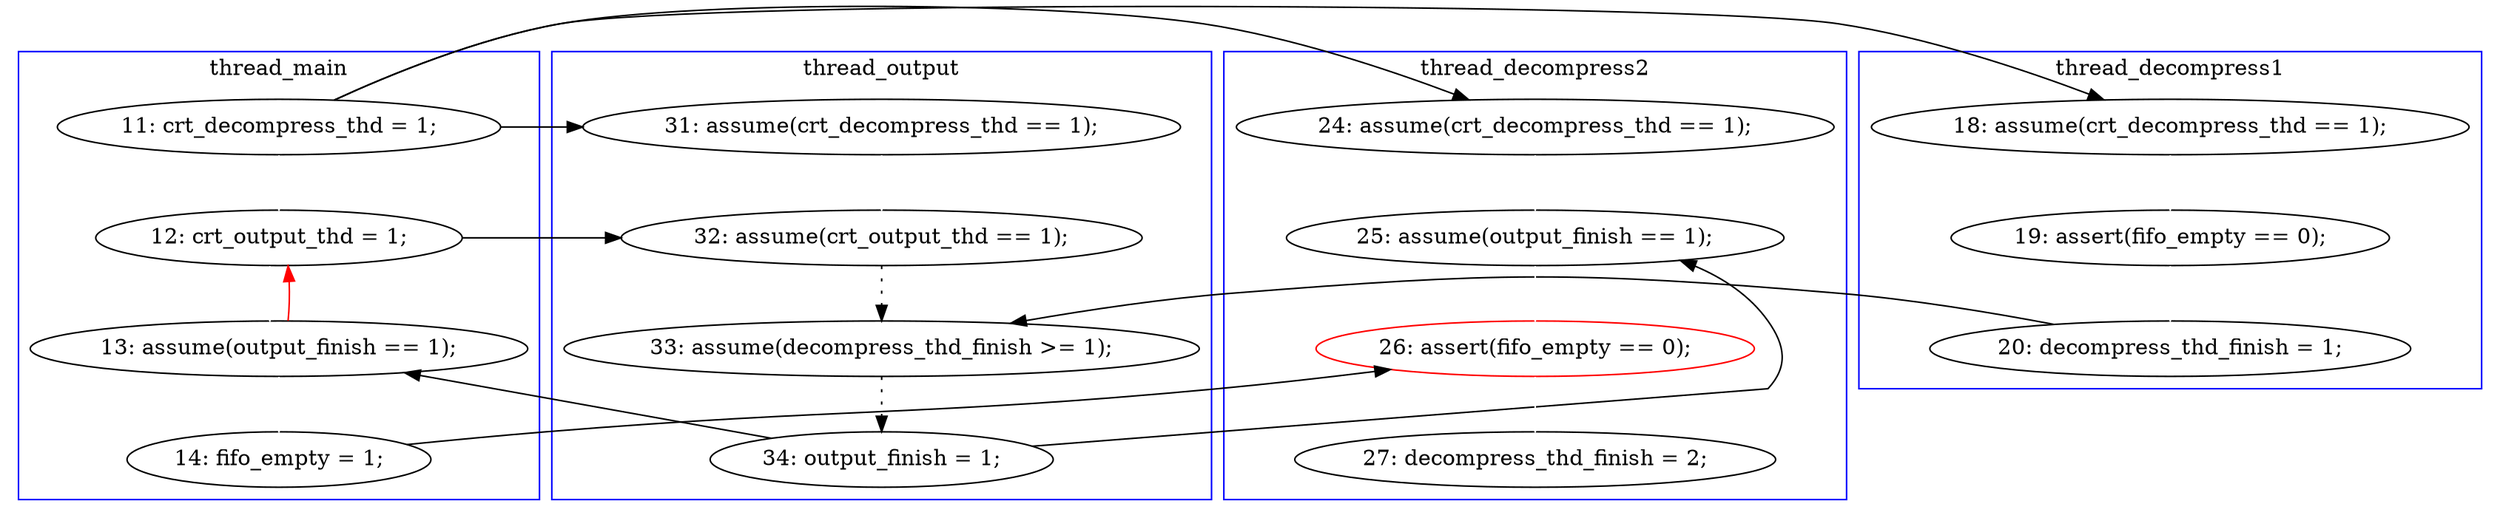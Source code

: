 digraph Counterexample {
	7 -> 16 [color = white, style = solid]
	21 -> 27 [color = black, style = solid, constraint = false]
	7 -> 14 [color = black, style = solid, constraint = false]
	31 -> 34 [color = white, style = solid]
	19 -> 20 [color = black, style = dotted]
	15 -> 18 [color = white, style = solid]
	22 -> 31 [color = white, style = solid]
	17 -> 22 [color = white, style = solid]
	12 -> 15 [color = white, style = solid]
	18 -> 20 [color = black, style = solid, constraint = false]
	27 -> 30 [color = white, style = solid]
	30 -> 31 [color = black, style = solid, constraint = false]
	27 -> 16 [color = red, style = solid, constraint = false]
	16 -> 19 [color = black, style = solid, constraint = false]
	14 -> 19 [color = white, style = solid]
	20 -> 21 [color = black, style = dotted]
	16 -> 27 [color = white, style = solid]
	7 -> 17 [color = black, style = solid, constraint = false]
	21 -> 22 [color = black, style = solid, constraint = false]
	7 -> 12 [color = black, style = solid, constraint = false]
	subgraph cluster1 {
		label = thread_main
		color = blue
		27  [label = "13: assume(output_finish == 1);"]
		30  [label = "14: fifo_empty = 1;"]
		7  [label = "11: crt_decompress_thd = 1;"]
		16  [label = "12: crt_output_thd = 1;"]
	}
	subgraph cluster3 {
		label = thread_decompress2
		color = blue
		34  [label = "27: decompress_thd_finish = 2;"]
		17  [label = "24: assume(crt_decompress_thd == 1);"]
		31  [label = "26: assert(fifo_empty == 0);", color = red]
		22  [label = "25: assume(output_finish == 1);"]
	}
	subgraph cluster2 {
		label = thread_decompress1
		color = blue
		18  [label = "20: decompress_thd_finish = 1;"]
		12  [label = "18: assume(crt_decompress_thd == 1);"]
		15  [label = "19: assert(fifo_empty == 0);"]
	}
	subgraph cluster4 {
		label = thread_output
		color = blue
		19  [label = "32: assume(crt_output_thd == 1);"]
		14  [label = "31: assume(crt_decompress_thd == 1);"]
		20  [label = "33: assume(decompress_thd_finish >= 1);"]
		21  [label = "34: output_finish = 1;"]
	}
}